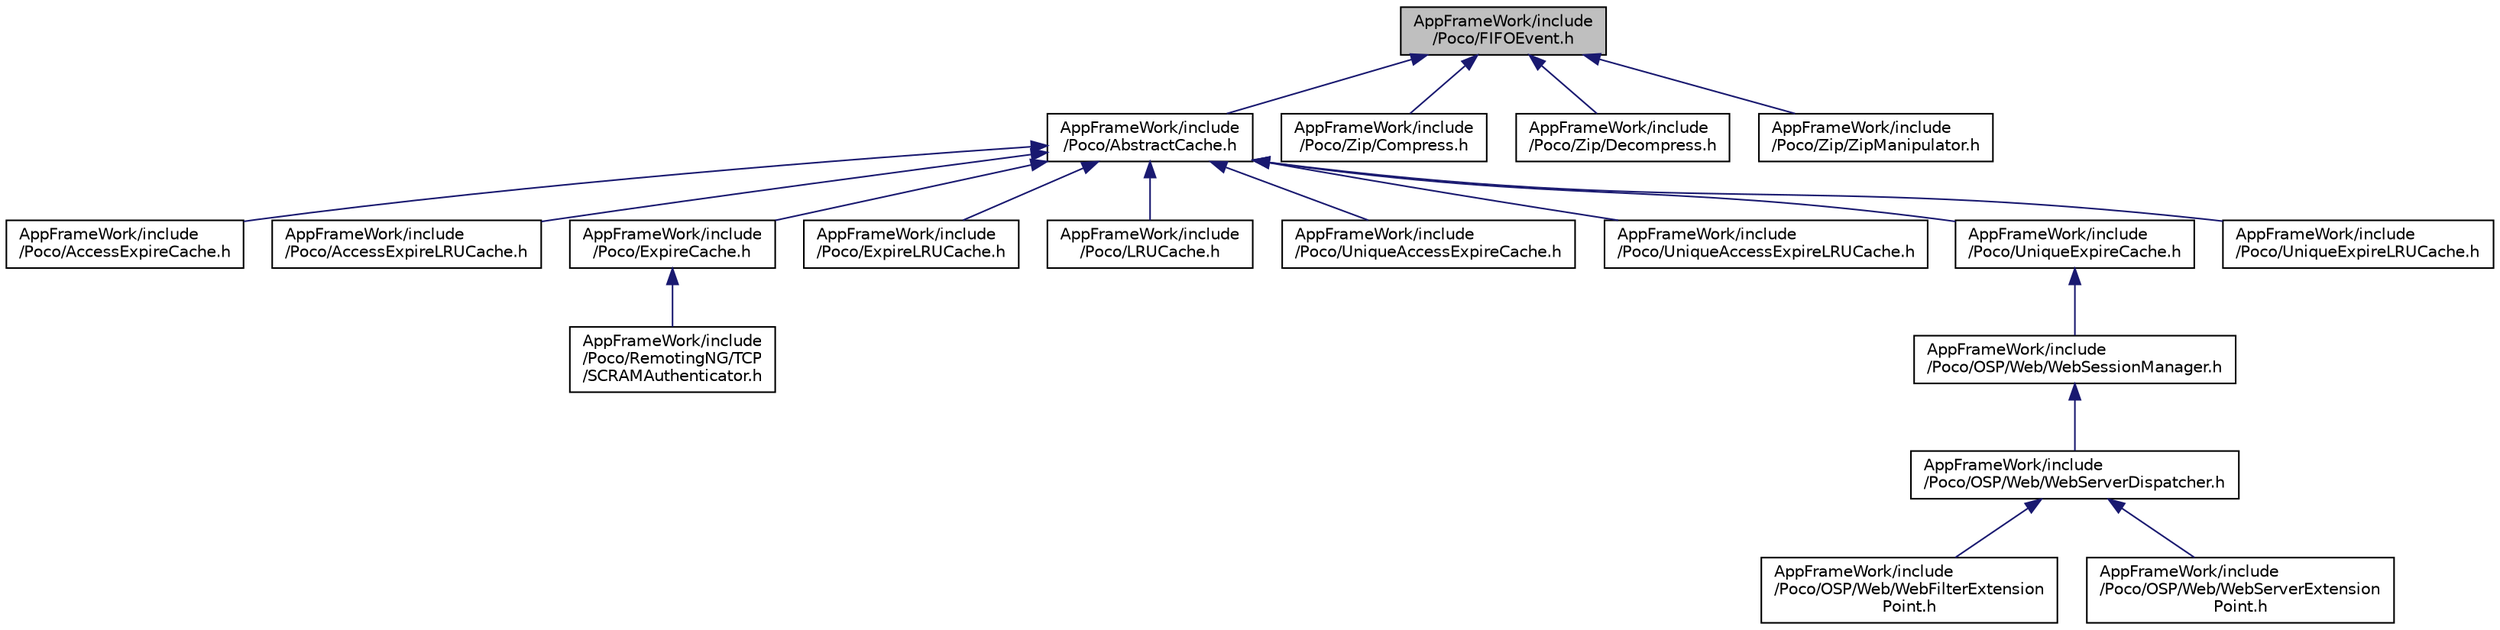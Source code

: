 digraph "AppFrameWork/include/Poco/FIFOEvent.h"
{
 // LATEX_PDF_SIZE
  edge [fontname="Helvetica",fontsize="10",labelfontname="Helvetica",labelfontsize="10"];
  node [fontname="Helvetica",fontsize="10",shape=record];
  Node1 [label="AppFrameWork/include\l/Poco/FIFOEvent.h",height=0.2,width=0.4,color="black", fillcolor="grey75", style="filled", fontcolor="black",tooltip=" "];
  Node1 -> Node2 [dir="back",color="midnightblue",fontsize="10",style="solid"];
  Node2 [label="AppFrameWork/include\l/Poco/AbstractCache.h",height=0.2,width=0.4,color="black", fillcolor="white", style="filled",URL="$AbstractCache_8h.html",tooltip=" "];
  Node2 -> Node3 [dir="back",color="midnightblue",fontsize="10",style="solid"];
  Node3 [label="AppFrameWork/include\l/Poco/AccessExpireCache.h",height=0.2,width=0.4,color="black", fillcolor="white", style="filled",URL="$AccessExpireCache_8h.html",tooltip=" "];
  Node2 -> Node4 [dir="back",color="midnightblue",fontsize="10",style="solid"];
  Node4 [label="AppFrameWork/include\l/Poco/AccessExpireLRUCache.h",height=0.2,width=0.4,color="black", fillcolor="white", style="filled",URL="$AccessExpireLRUCache_8h.html",tooltip=" "];
  Node2 -> Node5 [dir="back",color="midnightblue",fontsize="10",style="solid"];
  Node5 [label="AppFrameWork/include\l/Poco/ExpireCache.h",height=0.2,width=0.4,color="black", fillcolor="white", style="filled",URL="$ExpireCache_8h.html",tooltip=" "];
  Node5 -> Node6 [dir="back",color="midnightblue",fontsize="10",style="solid"];
  Node6 [label="AppFrameWork/include\l/Poco/RemotingNG/TCP\l/SCRAMAuthenticator.h",height=0.2,width=0.4,color="black", fillcolor="white", style="filled",URL="$SCRAMAuthenticator_8h.html",tooltip=" "];
  Node2 -> Node7 [dir="back",color="midnightblue",fontsize="10",style="solid"];
  Node7 [label="AppFrameWork/include\l/Poco/ExpireLRUCache.h",height=0.2,width=0.4,color="black", fillcolor="white", style="filled",URL="$ExpireLRUCache_8h.html",tooltip=" "];
  Node2 -> Node8 [dir="back",color="midnightblue",fontsize="10",style="solid"];
  Node8 [label="AppFrameWork/include\l/Poco/LRUCache.h",height=0.2,width=0.4,color="black", fillcolor="white", style="filled",URL="$LRUCache_8h.html",tooltip=" "];
  Node2 -> Node9 [dir="back",color="midnightblue",fontsize="10",style="solid"];
  Node9 [label="AppFrameWork/include\l/Poco/UniqueAccessExpireCache.h",height=0.2,width=0.4,color="black", fillcolor="white", style="filled",URL="$UniqueAccessExpireCache_8h.html",tooltip=" "];
  Node2 -> Node10 [dir="back",color="midnightblue",fontsize="10",style="solid"];
  Node10 [label="AppFrameWork/include\l/Poco/UniqueAccessExpireLRUCache.h",height=0.2,width=0.4,color="black", fillcolor="white", style="filled",URL="$UniqueAccessExpireLRUCache_8h.html",tooltip=" "];
  Node2 -> Node11 [dir="back",color="midnightblue",fontsize="10",style="solid"];
  Node11 [label="AppFrameWork/include\l/Poco/UniqueExpireCache.h",height=0.2,width=0.4,color="black", fillcolor="white", style="filled",URL="$UniqueExpireCache_8h.html",tooltip=" "];
  Node11 -> Node12 [dir="back",color="midnightblue",fontsize="10",style="solid"];
  Node12 [label="AppFrameWork/include\l/Poco/OSP/Web/WebSessionManager.h",height=0.2,width=0.4,color="black", fillcolor="white", style="filled",URL="$WebSessionManager_8h.html",tooltip=" "];
  Node12 -> Node13 [dir="back",color="midnightblue",fontsize="10",style="solid"];
  Node13 [label="AppFrameWork/include\l/Poco/OSP/Web/WebServerDispatcher.h",height=0.2,width=0.4,color="black", fillcolor="white", style="filled",URL="$WebServerDispatcher_8h.html",tooltip=" "];
  Node13 -> Node14 [dir="back",color="midnightblue",fontsize="10",style="solid"];
  Node14 [label="AppFrameWork/include\l/Poco/OSP/Web/WebFilterExtension\lPoint.h",height=0.2,width=0.4,color="black", fillcolor="white", style="filled",URL="$WebFilterExtensionPoint_8h.html",tooltip=" "];
  Node13 -> Node15 [dir="back",color="midnightblue",fontsize="10",style="solid"];
  Node15 [label="AppFrameWork/include\l/Poco/OSP/Web/WebServerExtension\lPoint.h",height=0.2,width=0.4,color="black", fillcolor="white", style="filled",URL="$WebServerExtensionPoint_8h.html",tooltip=" "];
  Node2 -> Node16 [dir="back",color="midnightblue",fontsize="10",style="solid"];
  Node16 [label="AppFrameWork/include\l/Poco/UniqueExpireLRUCache.h",height=0.2,width=0.4,color="black", fillcolor="white", style="filled",URL="$UniqueExpireLRUCache_8h.html",tooltip=" "];
  Node1 -> Node17 [dir="back",color="midnightblue",fontsize="10",style="solid"];
  Node17 [label="AppFrameWork/include\l/Poco/Zip/Compress.h",height=0.2,width=0.4,color="black", fillcolor="white", style="filled",URL="$Compress_8h.html",tooltip=" "];
  Node1 -> Node18 [dir="back",color="midnightblue",fontsize="10",style="solid"];
  Node18 [label="AppFrameWork/include\l/Poco/Zip/Decompress.h",height=0.2,width=0.4,color="black", fillcolor="white", style="filled",URL="$Decompress_8h.html",tooltip=" "];
  Node1 -> Node19 [dir="back",color="midnightblue",fontsize="10",style="solid"];
  Node19 [label="AppFrameWork/include\l/Poco/Zip/ZipManipulator.h",height=0.2,width=0.4,color="black", fillcolor="white", style="filled",URL="$ZipManipulator_8h.html",tooltip=" "];
}
